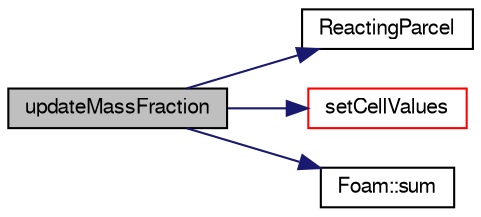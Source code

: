 digraph "updateMassFraction"
{
  bgcolor="transparent";
  edge [fontname="FreeSans",fontsize="10",labelfontname="FreeSans",labelfontsize="10"];
  node [fontname="FreeSans",fontsize="10",shape=record];
  rankdir="LR";
  Node168 [label="updateMassFraction",height=0.2,width=0.4,color="black", fillcolor="grey75", style="filled", fontcolor="black"];
  Node168 -> Node169 [color="midnightblue",fontsize="10",style="solid",fontname="FreeSans"];
  Node169 [label="ReactingParcel",height=0.2,width=0.4,color="black",URL="$a23922.html#a69c159ef7d7a9e7ffb71f4c7137a02ba",tooltip="Construct from owner, position, and cloud owner. "];
  Node168 -> Node170 [color="midnightblue",fontsize="10",style="solid",fontname="FreeSans"];
  Node170 [label="setCellValues",height=0.2,width=0.4,color="red",URL="$a23922.html#a41280fa67cfd5c60a05387baa00989df",tooltip="Set cell values. "];
  Node168 -> Node177 [color="midnightblue",fontsize="10",style="solid",fontname="FreeSans"];
  Node177 [label="Foam::sum",height=0.2,width=0.4,color="black",URL="$a21124.html#a3d8733143aad0e03b300186ab4bef137"];
}
